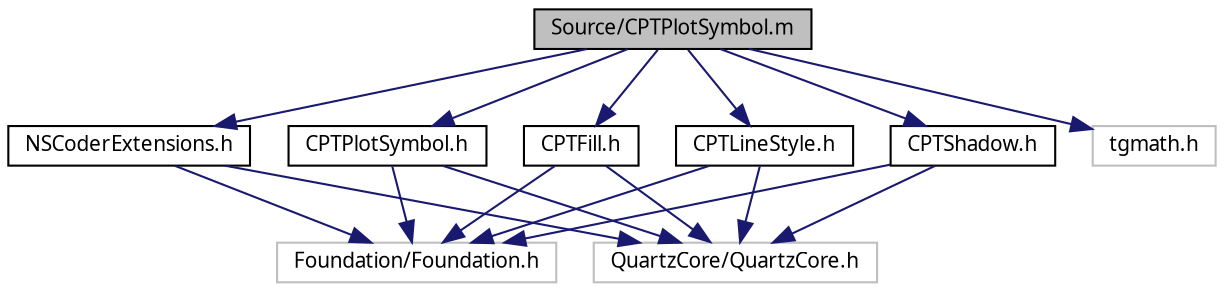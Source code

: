 digraph G
{
  bgcolor="transparent";
  edge [fontname="Lucinda Grande",fontsize="10",labelfontname="Lucinda Grande",labelfontsize="10"];
  node [fontname="Lucinda Grande",fontsize="10",shape=record];
  Node1 [label="Source/CPTPlotSymbol.m",height=0.2,width=0.4,color="black", fillcolor="grey75", style="filled" fontcolor="black"];
  Node1 -> Node2 [color="midnightblue",fontsize="10",style="solid",fontname="Lucinda Grande"];
  Node2 [label="CPTPlotSymbol.h",height=0.2,width=0.4,color="black",URL="$_c_p_t_plot_symbol_8h.html"];
  Node2 -> Node3 [color="midnightblue",fontsize="10",style="solid",fontname="Lucinda Grande"];
  Node3 [label="Foundation/Foundation.h",height=0.2,width=0.4,color="grey75"];
  Node2 -> Node4 [color="midnightblue",fontsize="10",style="solid",fontname="Lucinda Grande"];
  Node4 [label="QuartzCore/QuartzCore.h",height=0.2,width=0.4,color="grey75"];
  Node1 -> Node5 [color="midnightblue",fontsize="10",style="solid",fontname="Lucinda Grande"];
  Node5 [label="CPTFill.h",height=0.2,width=0.4,color="black",URL="$_c_p_t_fill_8h.html"];
  Node5 -> Node4 [color="midnightblue",fontsize="10",style="solid",fontname="Lucinda Grande"];
  Node5 -> Node3 [color="midnightblue",fontsize="10",style="solid",fontname="Lucinda Grande"];
  Node1 -> Node6 [color="midnightblue",fontsize="10",style="solid",fontname="Lucinda Grande"];
  Node6 [label="CPTLineStyle.h",height=0.2,width=0.4,color="black",URL="$_c_p_t_line_style_8h.html"];
  Node6 -> Node4 [color="midnightblue",fontsize="10",style="solid",fontname="Lucinda Grande"];
  Node6 -> Node3 [color="midnightblue",fontsize="10",style="solid",fontname="Lucinda Grande"];
  Node1 -> Node7 [color="midnightblue",fontsize="10",style="solid",fontname="Lucinda Grande"];
  Node7 [label="CPTShadow.h",height=0.2,width=0.4,color="black",URL="$_c_p_t_shadow_8h.html"];
  Node7 -> Node4 [color="midnightblue",fontsize="10",style="solid",fontname="Lucinda Grande"];
  Node7 -> Node3 [color="midnightblue",fontsize="10",style="solid",fontname="Lucinda Grande"];
  Node1 -> Node8 [color="midnightblue",fontsize="10",style="solid",fontname="Lucinda Grande"];
  Node8 [label="NSCoderExtensions.h",height=0.2,width=0.4,color="black",URL="$_n_s_coder_extensions_8h.html"];
  Node8 -> Node4 [color="midnightblue",fontsize="10",style="solid",fontname="Lucinda Grande"];
  Node8 -> Node3 [color="midnightblue",fontsize="10",style="solid",fontname="Lucinda Grande"];
  Node1 -> Node9 [color="midnightblue",fontsize="10",style="solid",fontname="Lucinda Grande"];
  Node9 [label="tgmath.h",height=0.2,width=0.4,color="grey75"];
}
